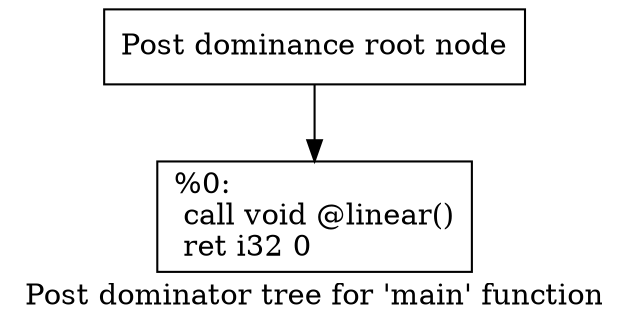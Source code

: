 digraph "Post dominator tree for 'main' function" {
	label="Post dominator tree for 'main' function";

	Node0x55aaf0021ac0 [shape=record,label="{Post dominance root node}"];
	Node0x55aaf0021ac0 -> Node0x55aaf00208b0;
	Node0x55aaf00208b0 [shape=record,label="{%0:\l  call void @linear()\l  ret i32 0\l}"];
}
